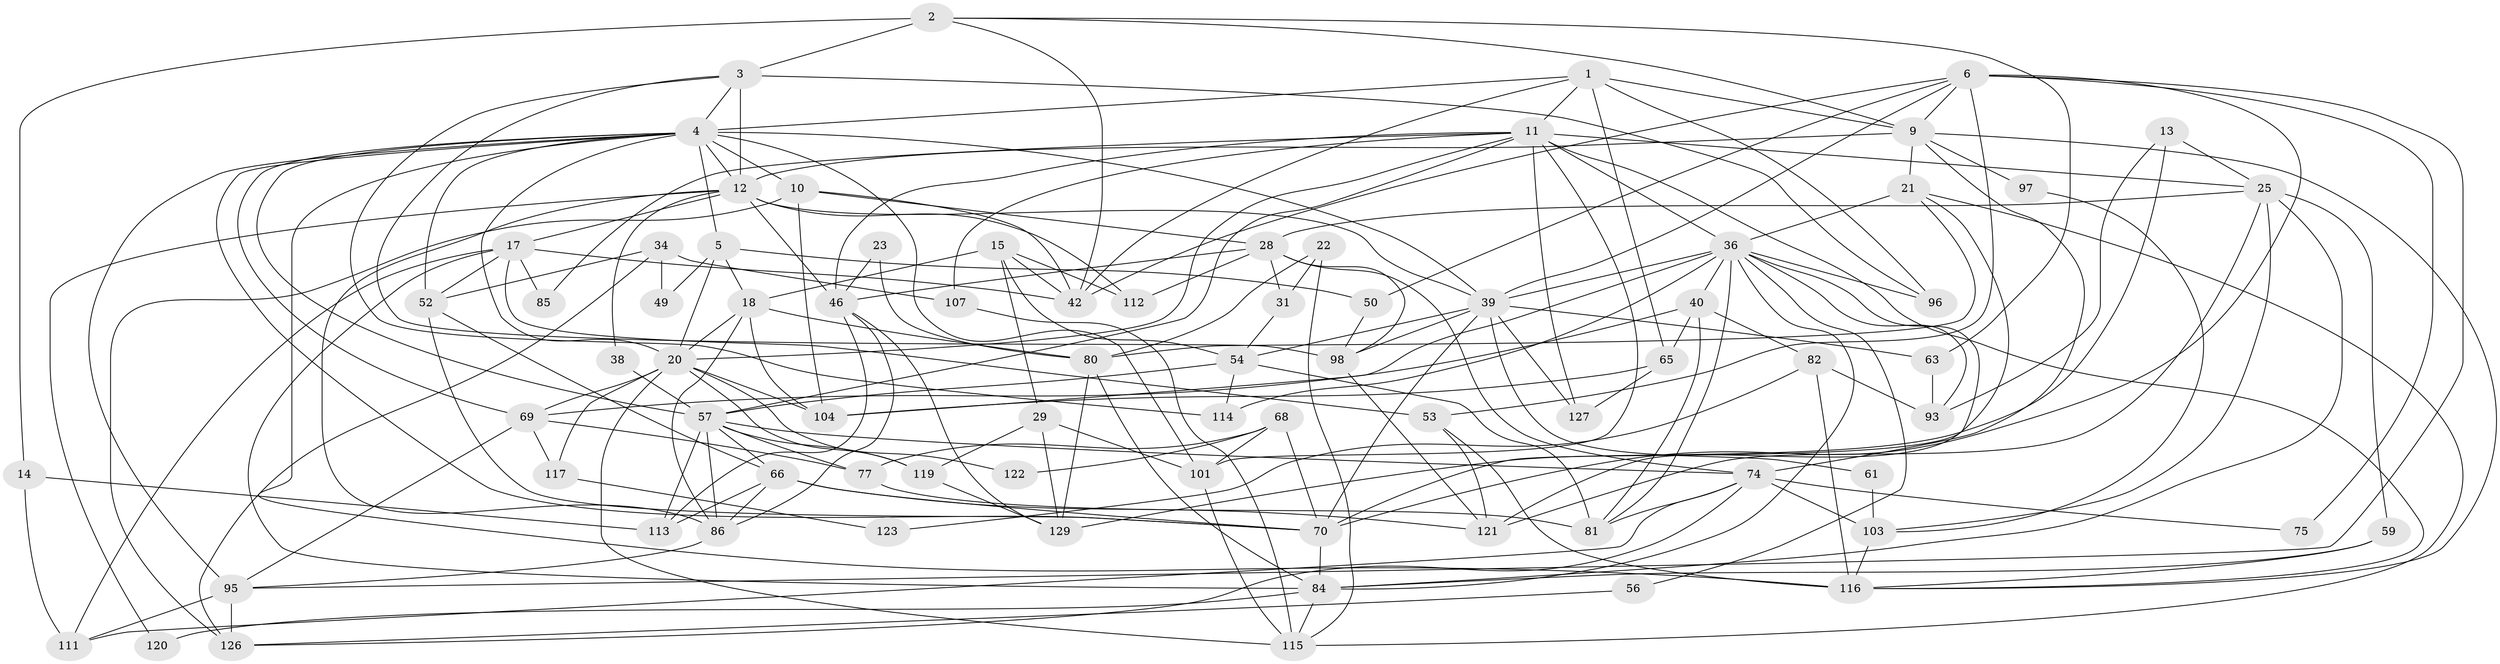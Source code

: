 // original degree distribution, {2: 0.20610687022900764, 4: 0.2595419847328244, 5: 0.22137404580152673, 6: 0.1450381679389313, 3: 0.15267175572519084, 7: 0.007633587786259542, 8: 0.007633587786259542}
// Generated by graph-tools (version 1.1) at 2025/18/03/04/25 18:18:54]
// undirected, 78 vertices, 199 edges
graph export_dot {
graph [start="1"]
  node [color=gray90,style=filled];
  1 [super="+64"];
  2 [super="+71"];
  3 [super="+7+37"];
  4 [super="+108+16"];
  5 [super="+8+26"];
  6 [super="+72"];
  9 [super="+130"];
  10 [super="+19"];
  11 [super="+99+92+62+102+27"];
  12 [super="+30+24"];
  13 [super="+44"];
  14;
  15 [super="+118"];
  17 [super="+48"];
  18;
  20 [super="+32"];
  21 [super="+35"];
  22;
  23;
  25 [super="+51"];
  28 [super="+55"];
  29;
  31;
  34;
  36 [super="+91+87"];
  38;
  39 [super="+43"];
  40 [super="+41+88"];
  42 [super="+109"];
  46 [super="+76"];
  49;
  50;
  52;
  53;
  54;
  56;
  57 [super="+94+60"];
  59;
  61;
  63;
  65;
  66 [super="+83"];
  68;
  69 [super="+90"];
  70 [super="+78"];
  74 [super="+79+89"];
  75;
  77;
  80 [super="+124"];
  81;
  82;
  84;
  85;
  86 [super="+106"];
  93;
  95;
  96;
  97;
  98;
  101 [super="+128"];
  103;
  104;
  107;
  111;
  112;
  113;
  114;
  115;
  116 [super="+125"];
  117;
  119;
  120;
  121;
  122;
  123;
  126;
  127;
  129;
  1 -- 9;
  1 -- 96;
  1 -- 65;
  1 -- 4;
  1 -- 42;
  1 -- 11;
  2 -- 3 [weight=2];
  2 -- 14;
  2 -- 9;
  2 -- 42;
  2 -- 63;
  3 -- 114;
  3 -- 96;
  3 -- 98;
  3 -- 12;
  3 -- 4;
  4 -- 95;
  4 -- 5 [weight=2];
  4 -- 101;
  4 -- 10;
  4 -- 39 [weight=2];
  4 -- 70;
  4 -- 69;
  4 -- 12 [weight=2];
  4 -- 116;
  4 -- 52;
  4 -- 20;
  4 -- 57;
  5 -- 49;
  5 -- 50;
  5 -- 18;
  5 -- 20;
  6 -- 50;
  6 -- 53;
  6 -- 39;
  6 -- 9;
  6 -- 42;
  6 -- 75;
  6 -- 95;
  6 -- 70;
  9 -- 116;
  9 -- 97;
  9 -- 12;
  9 -- 74;
  9 -- 21;
  10 -- 42;
  10 -- 104;
  10 -- 126;
  10 -- 28;
  11 -- 116;
  11 -- 107;
  11 -- 85;
  11 -- 25;
  11 -- 101;
  11 -- 127;
  11 -- 20;
  11 -- 57;
  11 -- 36;
  11 -- 46;
  12 -- 38;
  12 -- 46;
  12 -- 112;
  12 -- 120;
  12 -- 17;
  12 -- 39;
  12 -- 86;
  13 -- 93 [weight=2];
  13 -- 25;
  13 -- 129;
  14 -- 113;
  14 -- 111;
  15 -- 112;
  15 -- 42;
  15 -- 18;
  15 -- 29;
  15 -- 54;
  17 -- 42;
  17 -- 84;
  17 -- 52;
  17 -- 85;
  17 -- 53;
  17 -- 111;
  18 -- 86;
  18 -- 104;
  18 -- 80;
  18 -- 20;
  20 -- 115;
  20 -- 122;
  20 -- 69;
  20 -- 117;
  20 -- 119;
  20 -- 104;
  21 -- 70;
  21 -- 36 [weight=2];
  21 -- 80;
  21 -- 115;
  22 -- 115;
  22 -- 31;
  22 -- 80;
  23 -- 80;
  23 -- 46;
  25 -- 84;
  25 -- 59;
  25 -- 103;
  25 -- 121;
  25 -- 28;
  28 -- 31;
  28 -- 112;
  28 -- 98;
  28 -- 74;
  28 -- 46 [weight=2];
  29 -- 101;
  29 -- 129;
  29 -- 119;
  31 -- 54;
  34 -- 126;
  34 -- 52;
  34 -- 49;
  34 -- 107;
  36 -- 93;
  36 -- 114;
  36 -- 121;
  36 -- 81;
  36 -- 40;
  36 -- 96;
  36 -- 84;
  36 -- 39;
  36 -- 56;
  36 -- 104;
  38 -- 57;
  39 -- 63;
  39 -- 127;
  39 -- 98;
  39 -- 70;
  39 -- 54;
  39 -- 61;
  40 -- 81;
  40 -- 65;
  40 -- 82;
  40 -- 69;
  46 -- 113;
  46 -- 129;
  46 -- 86;
  50 -- 98;
  52 -- 66;
  52 -- 70;
  53 -- 116;
  53 -- 121;
  54 -- 81;
  54 -- 114;
  54 -- 57;
  56 -- 126;
  57 -- 66;
  57 -- 113;
  57 -- 119;
  57 -- 86;
  57 -- 77;
  57 -- 74;
  59 -- 84;
  59 -- 116;
  61 -- 103;
  63 -- 93;
  65 -- 104;
  65 -- 127;
  66 -- 70;
  66 -- 113;
  66 -- 121;
  66 -- 86;
  68 -- 77;
  68 -- 101;
  68 -- 122;
  68 -- 70;
  69 -- 95;
  69 -- 117;
  69 -- 77;
  70 -- 84;
  74 -- 103;
  74 -- 75;
  74 -- 81;
  74 -- 111;
  74 -- 126;
  77 -- 81;
  80 -- 84;
  80 -- 129;
  82 -- 93;
  82 -- 116 [weight=2];
  82 -- 123;
  84 -- 115;
  84 -- 120;
  86 -- 95;
  95 -- 111;
  95 -- 126;
  97 -- 103;
  98 -- 121;
  101 -- 115;
  103 -- 116;
  107 -- 115;
  117 -- 123;
  119 -- 129;
}
